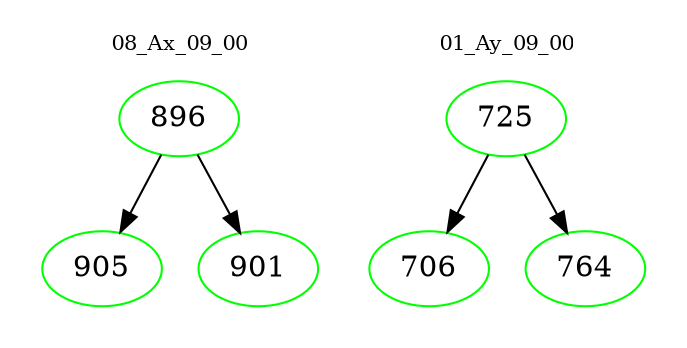 digraph{
subgraph cluster_0 {
color = white
label = "08_Ax_09_00";
fontsize=10;
T0_896 [label="896", color="green"]
T0_896 -> T0_905 [color="black"]
T0_905 [label="905", color="green"]
T0_896 -> T0_901 [color="black"]
T0_901 [label="901", color="green"]
}
subgraph cluster_1 {
color = white
label = "01_Ay_09_00";
fontsize=10;
T1_725 [label="725", color="green"]
T1_725 -> T1_706 [color="black"]
T1_706 [label="706", color="green"]
T1_725 -> T1_764 [color="black"]
T1_764 [label="764", color="green"]
}
}
